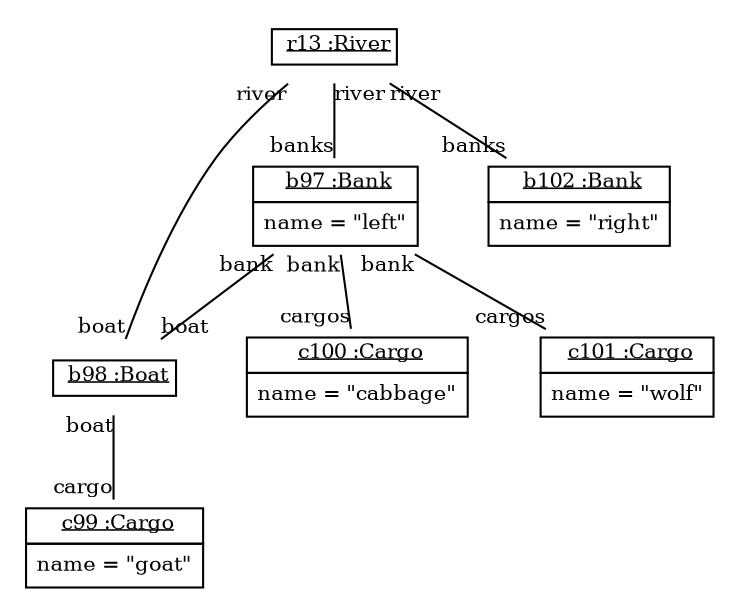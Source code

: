 graph ObjectDiagram {
   node [shape = none, fontsize = 10];
   edge [fontsize = 10];
   compound=true;

r13 [label=<<table border='0' cellborder='1' cellspacing='0'> <tr> <td> <u>r13 :River</u></td></tr></table>>];
b97 [label=<<table border='0' cellborder='1' cellspacing='0'> <tr> <td> <u>b97 :Bank</u></td></tr><tr><td><table border='0' cellborder='0' cellspacing='0'><tr><td align='left'>name = "left"</td></tr></table></td></tr></table>>];
b98 [label=<<table border='0' cellborder='1' cellspacing='0'> <tr> <td> <u>b98 :Boat</u></td></tr></table>>];
c99 [label=<<table border='0' cellborder='1' cellspacing='0'> <tr> <td> <u>c99 :Cargo</u></td></tr><tr><td><table border='0' cellborder='0' cellspacing='0'><tr><td align='left'>name = "goat"</td></tr></table></td></tr></table>>];
c100 [label=<<table border='0' cellborder='1' cellspacing='0'> <tr> <td> <u>c100 :Cargo</u></td></tr><tr><td><table border='0' cellborder='0' cellspacing='0'><tr><td align='left'>name = "cabbage"</td></tr></table></td></tr></table>>];
c101 [label=<<table border='0' cellborder='1' cellspacing='0'> <tr> <td> <u>c101 :Cargo</u></td></tr><tr><td><table border='0' cellborder='0' cellspacing='0'><tr><td align='left'>name = "wolf"</td></tr></table></td></tr></table>>];
b102 [label=<<table border='0' cellborder='1' cellspacing='0'> <tr> <td> <u>b102 :Bank</u></td></tr><tr><td><table border='0' cellborder='0' cellspacing='0'><tr><td align='left'>name = "right"</td></tr></table></td></tr></table>>];

r13 -- b97 [headlabel = "banks" taillabel = "river"];
r13 -- b102 [headlabel = "banks" taillabel = "river"];
r13 -- b98 [headlabel = "boat" taillabel = "river"];
b97 -- b98 [headlabel = "boat" taillabel = "bank"];
b97 -- c100 [headlabel = "cargos" taillabel = "bank"];
b97 -- c101 [headlabel = "cargos" taillabel = "bank"];
b98 -- c99 [headlabel = "cargo" taillabel = "boat"];
}
